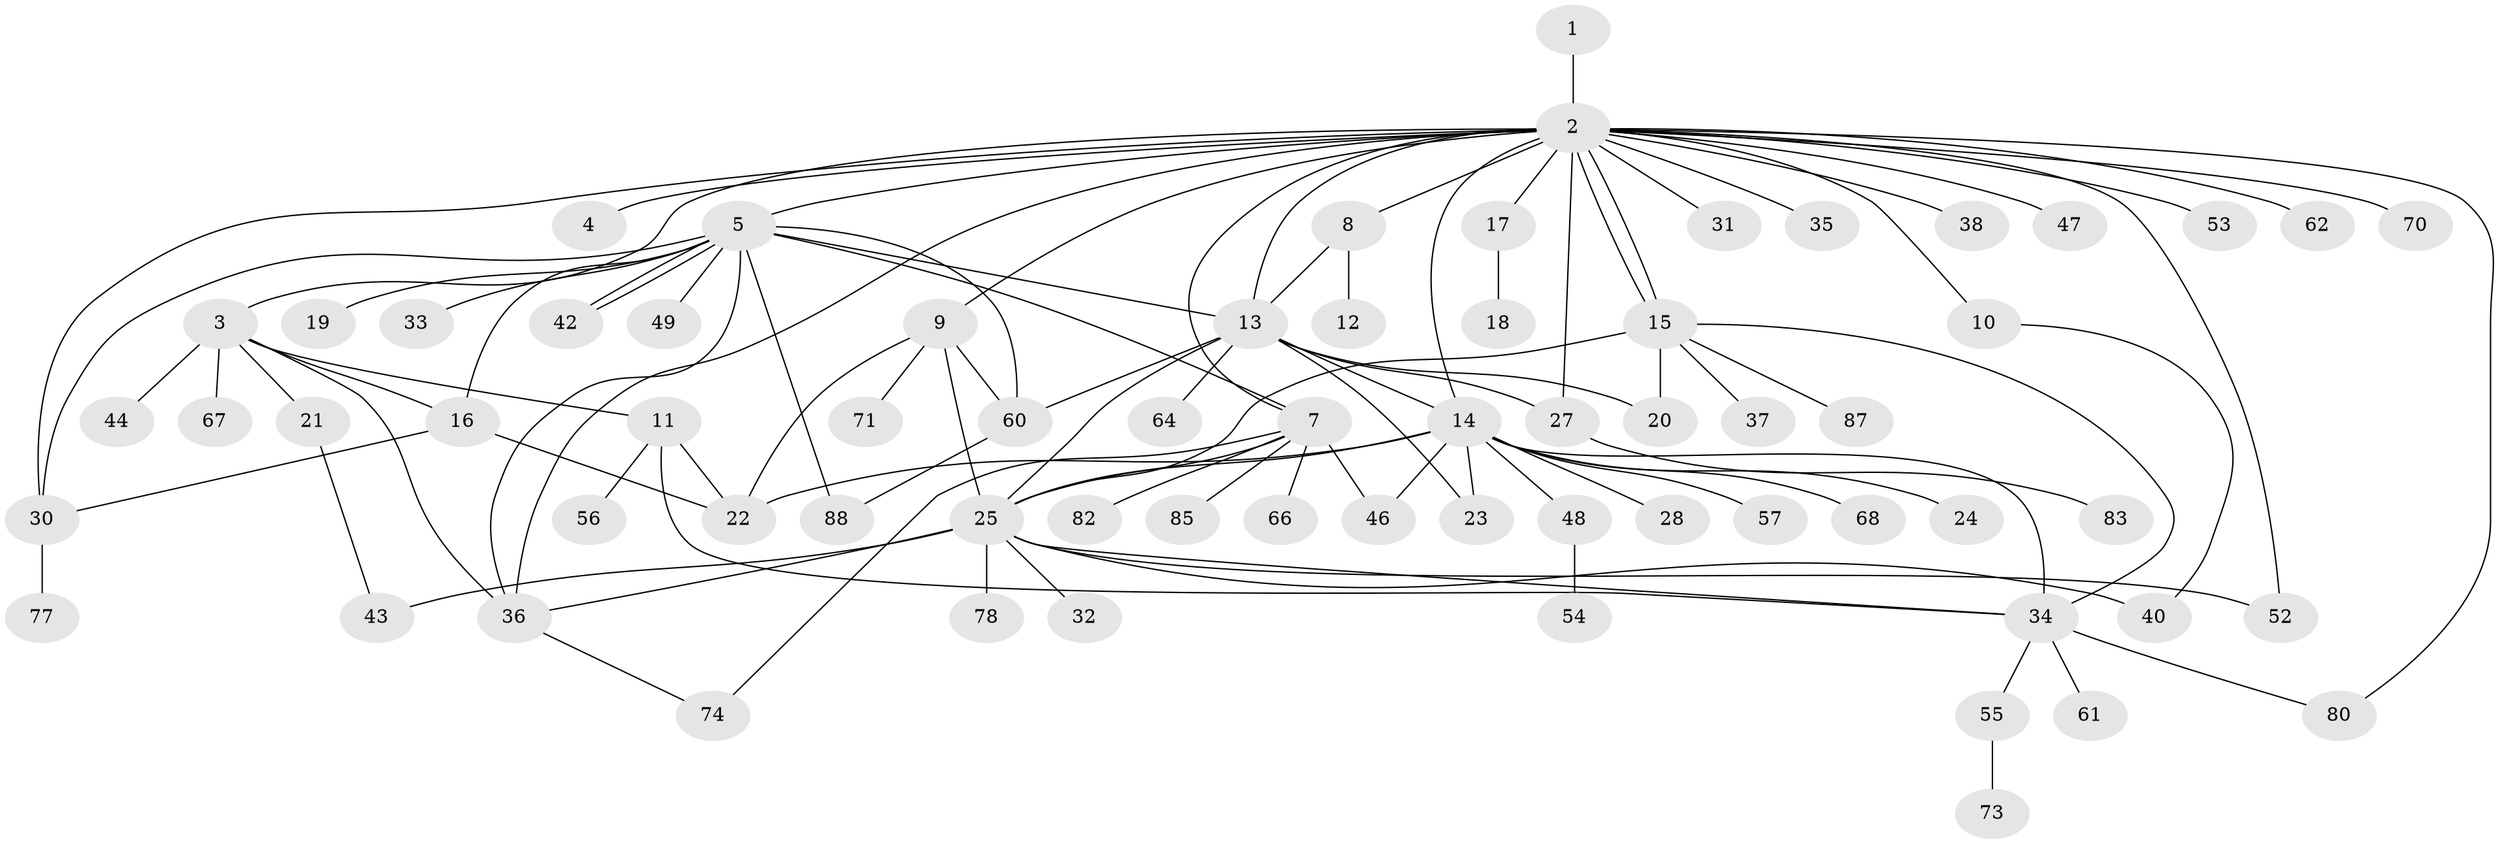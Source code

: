 // Generated by graph-tools (version 1.1) at 2025/51/02/27/25 19:51:54]
// undirected, 68 vertices, 101 edges
graph export_dot {
graph [start="1"]
  node [color=gray90,style=filled];
  1;
  2 [super="+6"];
  3 [super="+50"];
  4;
  5 [super="+45"];
  7 [super="+65"];
  8 [super="+75"];
  9 [super="+29"];
  10;
  11 [super="+69"];
  12;
  13 [super="+51"];
  14 [super="+63"];
  15 [super="+58"];
  16;
  17;
  18;
  19;
  20 [super="+41"];
  21 [super="+39"];
  22 [super="+26"];
  23;
  24;
  25 [super="+79"];
  27;
  28;
  30 [super="+84"];
  31;
  32;
  33;
  34 [super="+72"];
  35;
  36 [super="+59"];
  37;
  38;
  40 [super="+86"];
  42;
  43;
  44;
  46;
  47;
  48;
  49;
  52;
  53;
  54;
  55;
  56;
  57;
  60 [super="+76"];
  61;
  62;
  64;
  66;
  67;
  68;
  70;
  71;
  73;
  74;
  77;
  78;
  80 [super="+81"];
  82;
  83;
  85;
  87;
  88;
  1 -- 2;
  2 -- 3;
  2 -- 4;
  2 -- 5 [weight=2];
  2 -- 7;
  2 -- 8;
  2 -- 9;
  2 -- 10;
  2 -- 13;
  2 -- 14;
  2 -- 15;
  2 -- 15;
  2 -- 17;
  2 -- 27;
  2 -- 30;
  2 -- 31;
  2 -- 35;
  2 -- 36;
  2 -- 38;
  2 -- 47;
  2 -- 52;
  2 -- 53;
  2 -- 62;
  2 -- 70;
  2 -- 80;
  3 -- 11;
  3 -- 21;
  3 -- 44;
  3 -- 67;
  3 -- 16;
  3 -- 36;
  5 -- 13;
  5 -- 16;
  5 -- 19;
  5 -- 33;
  5 -- 36;
  5 -- 42;
  5 -- 42;
  5 -- 49;
  5 -- 7;
  5 -- 88;
  5 -- 60;
  5 -- 30;
  7 -- 66;
  7 -- 74;
  7 -- 82;
  7 -- 85;
  7 -- 25;
  7 -- 46;
  8 -- 12;
  8 -- 13;
  9 -- 25;
  9 -- 60;
  9 -- 71;
  9 -- 22;
  10 -- 40;
  11 -- 22;
  11 -- 34;
  11 -- 56;
  13 -- 14;
  13 -- 20;
  13 -- 23;
  13 -- 27;
  13 -- 64;
  13 -- 25;
  13 -- 60;
  14 -- 23;
  14 -- 24;
  14 -- 25 [weight=2];
  14 -- 28;
  14 -- 34;
  14 -- 46;
  14 -- 48;
  14 -- 57;
  14 -- 68;
  14 -- 22;
  15 -- 20;
  15 -- 25;
  15 -- 34;
  15 -- 37;
  15 -- 87;
  16 -- 30;
  16 -- 22;
  17 -- 18;
  21 -- 43;
  25 -- 32;
  25 -- 34;
  25 -- 40;
  25 -- 43;
  25 -- 52;
  25 -- 78;
  25 -- 36;
  27 -- 83;
  30 -- 77;
  34 -- 55;
  34 -- 61;
  34 -- 80;
  36 -- 74;
  48 -- 54;
  55 -- 73;
  60 -- 88;
}
